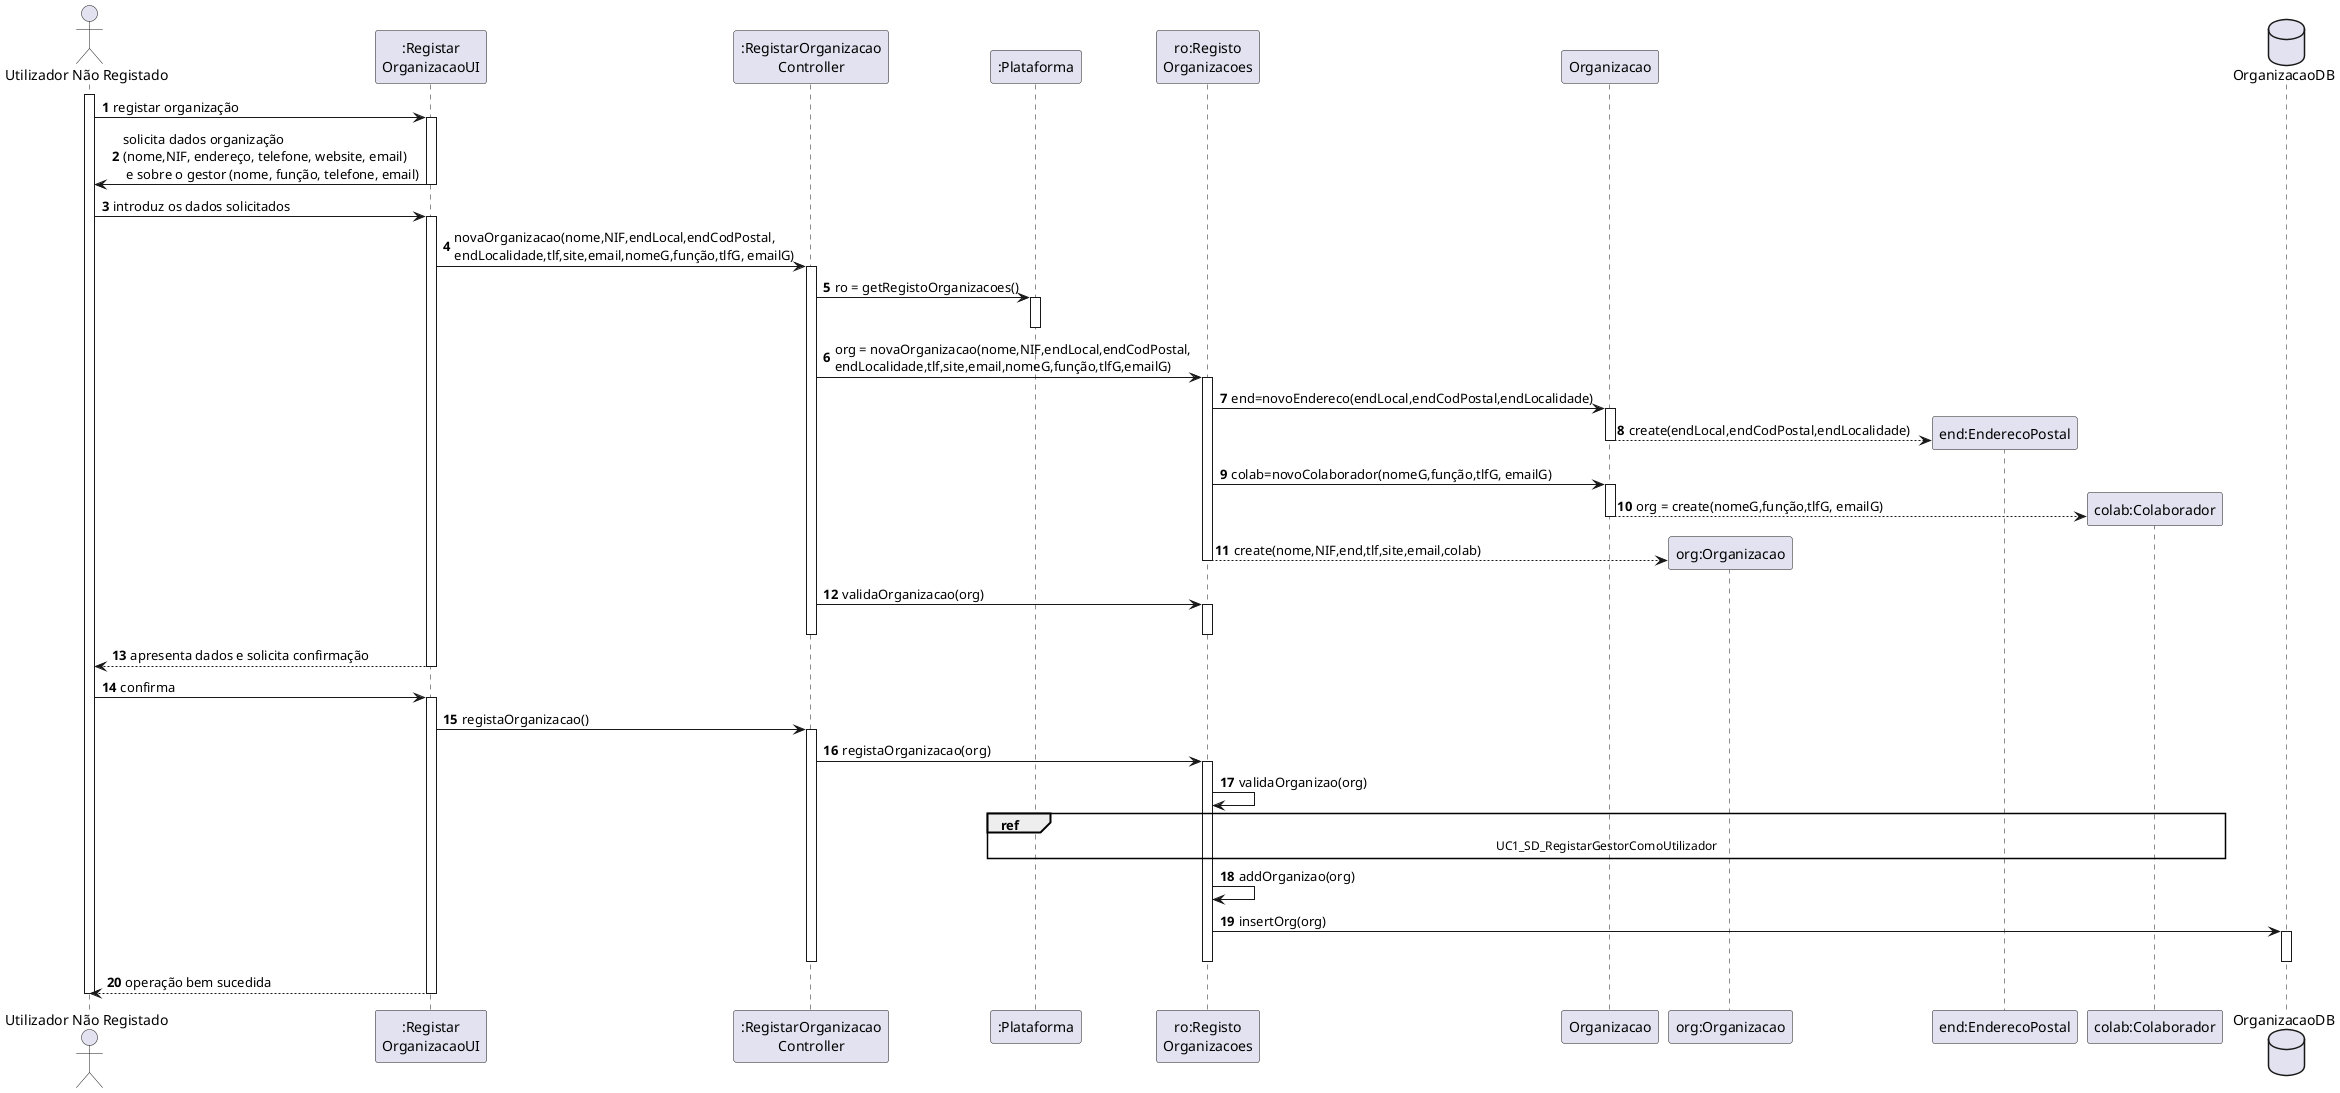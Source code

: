 @startuml
autonumber

actor "Utilizador Não Registado" as UNR
participant ":Registar\nOrganizacaoUI" as UI
participant ":RegistarOrganizacao\nController" as CTRL
participant ":Plataforma" as PLAT
participant "ro:Registo\nOrganizacoes" as ORGS
participant "Organizacao" as _ORG
participant "org:Organizacao" as ORG
participant "end:EnderecoPostal" as END
participant "colab:Colaborador" as COLAB
database OrganizacaoDB as orgDB

activate UNR
UNR -> UI : registar organização
activate UI
UNR <- UI : solicita dados organização \n(nome,NIF, endereço, telefone, website, email)\n e sobre o gestor (nome, função, telefone, email)
deactivate UI
UNR -> UI : introduz os dados solicitados
activate UI

UI -> CTRL : novaOrganizacao(nome,NIF,endLocal,endCodPostal,\nendLocalidade,tlf,site,email,nomeG,função,tlfG, emailG)
activate CTRL

CTRL -> PLAT: ro = getRegistoOrganizacoes()
activate PLAT
deactivate PLAT

CTRL -> ORGS: org = novaOrganizacao(nome,NIF,endLocal,endCodPostal,\nendLocalidade,tlf,site,email,nomeG,função,tlfG,emailG)
activate ORGS

ORGS -> _ORG: end=novoEndereco(endLocal,endCodPostal,endLocalidade)
activate _ORG
_ORG --> END ** : create(endLocal,endCodPostal,endLocalidade)
deactivate _ORG

ORGS -> _ORG: colab=novoColaborador(nomeG,função,tlfG, emailG)
activate _ORG
_ORG --> COLAB ** : org = create(nomeG,função,tlfG, emailG)
deactivate _ORG

ORGS --> ORG ** : create(nome,NIF,end,tlf,site,email,colab)
deactivate ORGS

CTRL -> ORGS : validaOrganizacao(org)
activate ORGS
deactivate ORGS

deactivate CTRL
UI --> UNR : apresenta dados e solicita confirmação
deactivate UI

UNR -> UI : confirma
activate UI

UI -> CTRL: registaOrganizacao()
activate CTRL
CTRL -> ORGS: registaOrganizacao(org)
activate ORGS

ORGS -> ORGS: validaOrganizao(org)

ref over ORGS, COLAB, PLAT
  UC1_SD_RegistarGestorComoUtilizador
end ref

ORGS -> ORGS: addOrganizao(org)
ORGS -> orgDB : insertOrg(org)
activate orgDB
deactivate orgDB
deactivate ORGS

deactivate CTRL
UI --> UNR : operação bem sucedida
deactivate UI

deactivate UNR
@enduml
